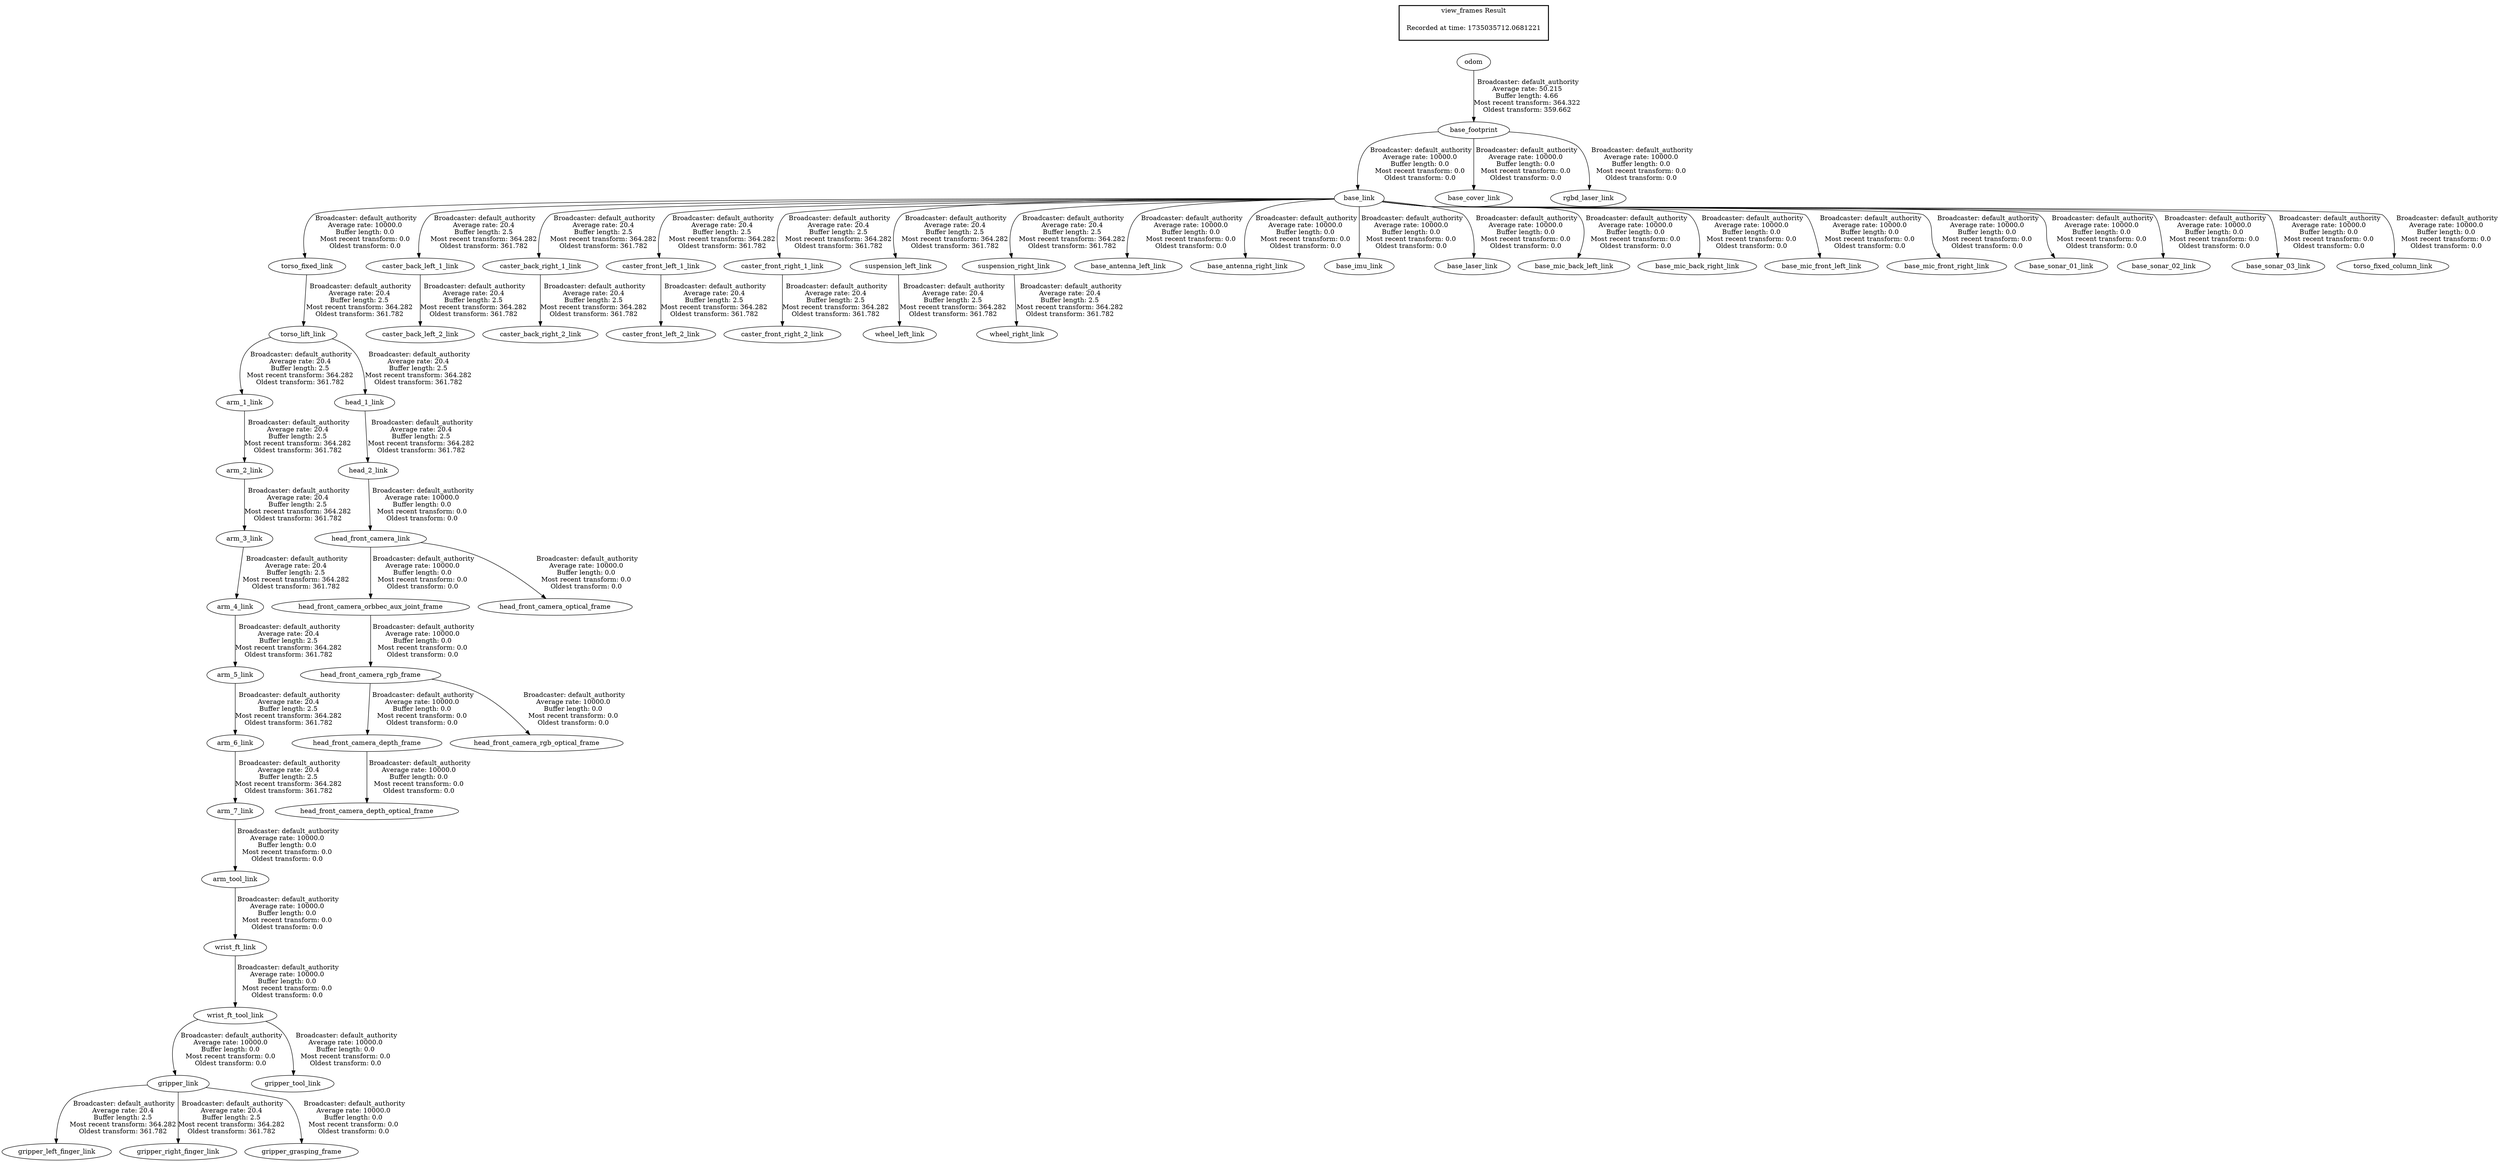 digraph G {
"odom" -> "base_footprint"[label=" Broadcaster: default_authority\nAverage rate: 50.215\nBuffer length: 4.66\nMost recent transform: 364.322\nOldest transform: 359.662\n"];
"torso_lift_link" -> "arm_1_link"[label=" Broadcaster: default_authority\nAverage rate: 20.4\nBuffer length: 2.5\nMost recent transform: 364.282\nOldest transform: 361.782\n"];
"torso_fixed_link" -> "torso_lift_link"[label=" Broadcaster: default_authority\nAverage rate: 20.4\nBuffer length: 2.5\nMost recent transform: 364.282\nOldest transform: 361.782\n"];
"arm_1_link" -> "arm_2_link"[label=" Broadcaster: default_authority\nAverage rate: 20.4\nBuffer length: 2.5\nMost recent transform: 364.282\nOldest transform: 361.782\n"];
"arm_2_link" -> "arm_3_link"[label=" Broadcaster: default_authority\nAverage rate: 20.4\nBuffer length: 2.5\nMost recent transform: 364.282\nOldest transform: 361.782\n"];
"arm_3_link" -> "arm_4_link"[label=" Broadcaster: default_authority\nAverage rate: 20.4\nBuffer length: 2.5\nMost recent transform: 364.282\nOldest transform: 361.782\n"];
"arm_4_link" -> "arm_5_link"[label=" Broadcaster: default_authority\nAverage rate: 20.4\nBuffer length: 2.5\nMost recent transform: 364.282\nOldest transform: 361.782\n"];
"arm_5_link" -> "arm_6_link"[label=" Broadcaster: default_authority\nAverage rate: 20.4\nBuffer length: 2.5\nMost recent transform: 364.282\nOldest transform: 361.782\n"];
"arm_6_link" -> "arm_7_link"[label=" Broadcaster: default_authority\nAverage rate: 20.4\nBuffer length: 2.5\nMost recent transform: 364.282\nOldest transform: 361.782\n"];
"base_link" -> "caster_back_left_1_link"[label=" Broadcaster: default_authority\nAverage rate: 20.4\nBuffer length: 2.5\nMost recent transform: 364.282\nOldest transform: 361.782\n"];
"base_footprint" -> "base_link"[label=" Broadcaster: default_authority\nAverage rate: 10000.0\nBuffer length: 0.0\nMost recent transform: 0.0\nOldest transform: 0.0\n"];
"caster_back_left_1_link" -> "caster_back_left_2_link"[label=" Broadcaster: default_authority\nAverage rate: 20.4\nBuffer length: 2.5\nMost recent transform: 364.282\nOldest transform: 361.782\n"];
"base_link" -> "caster_back_right_1_link"[label=" Broadcaster: default_authority\nAverage rate: 20.4\nBuffer length: 2.5\nMost recent transform: 364.282\nOldest transform: 361.782\n"];
"caster_back_right_1_link" -> "caster_back_right_2_link"[label=" Broadcaster: default_authority\nAverage rate: 20.4\nBuffer length: 2.5\nMost recent transform: 364.282\nOldest transform: 361.782\n"];
"base_link" -> "caster_front_left_1_link"[label=" Broadcaster: default_authority\nAverage rate: 20.4\nBuffer length: 2.5\nMost recent transform: 364.282\nOldest transform: 361.782\n"];
"caster_front_left_1_link" -> "caster_front_left_2_link"[label=" Broadcaster: default_authority\nAverage rate: 20.4\nBuffer length: 2.5\nMost recent transform: 364.282\nOldest transform: 361.782\n"];
"base_link" -> "caster_front_right_1_link"[label=" Broadcaster: default_authority\nAverage rate: 20.4\nBuffer length: 2.5\nMost recent transform: 364.282\nOldest transform: 361.782\n"];
"caster_front_right_1_link" -> "caster_front_right_2_link"[label=" Broadcaster: default_authority\nAverage rate: 20.4\nBuffer length: 2.5\nMost recent transform: 364.282\nOldest transform: 361.782\n"];
"gripper_link" -> "gripper_left_finger_link"[label=" Broadcaster: default_authority\nAverage rate: 20.4\nBuffer length: 2.5\nMost recent transform: 364.282\nOldest transform: 361.782\n"];
"wrist_ft_tool_link" -> "gripper_link"[label=" Broadcaster: default_authority\nAverage rate: 10000.0\nBuffer length: 0.0\nMost recent transform: 0.0\nOldest transform: 0.0\n"];
"gripper_link" -> "gripper_right_finger_link"[label=" Broadcaster: default_authority\nAverage rate: 20.4\nBuffer length: 2.5\nMost recent transform: 364.282\nOldest transform: 361.782\n"];
"torso_lift_link" -> "head_1_link"[label=" Broadcaster: default_authority\nAverage rate: 20.4\nBuffer length: 2.5\nMost recent transform: 364.282\nOldest transform: 361.782\n"];
"head_1_link" -> "head_2_link"[label=" Broadcaster: default_authority\nAverage rate: 20.4\nBuffer length: 2.5\nMost recent transform: 364.282\nOldest transform: 361.782\n"];
"base_link" -> "suspension_left_link"[label=" Broadcaster: default_authority\nAverage rate: 20.4\nBuffer length: 2.5\nMost recent transform: 364.282\nOldest transform: 361.782\n"];
"base_link" -> "suspension_right_link"[label=" Broadcaster: default_authority\nAverage rate: 20.4\nBuffer length: 2.5\nMost recent transform: 364.282\nOldest transform: 361.782\n"];
"base_link" -> "torso_fixed_link"[label=" Broadcaster: default_authority\nAverage rate: 10000.0\nBuffer length: 0.0\nMost recent transform: 0.0\nOldest transform: 0.0\n"];
"suspension_left_link" -> "wheel_left_link"[label=" Broadcaster: default_authority\nAverage rate: 20.4\nBuffer length: 2.5\nMost recent transform: 364.282\nOldest transform: 361.782\n"];
"suspension_right_link" -> "wheel_right_link"[label=" Broadcaster: default_authority\nAverage rate: 20.4\nBuffer length: 2.5\nMost recent transform: 364.282\nOldest transform: 361.782\n"];
"arm_7_link" -> "arm_tool_link"[label=" Broadcaster: default_authority\nAverage rate: 10000.0\nBuffer length: 0.0\nMost recent transform: 0.0\nOldest transform: 0.0\n"];
"base_link" -> "base_antenna_left_link"[label=" Broadcaster: default_authority\nAverage rate: 10000.0\nBuffer length: 0.0\nMost recent transform: 0.0\nOldest transform: 0.0\n"];
"base_link" -> "base_antenna_right_link"[label=" Broadcaster: default_authority\nAverage rate: 10000.0\nBuffer length: 0.0\nMost recent transform: 0.0\nOldest transform: 0.0\n"];
"base_link" -> "base_imu_link"[label=" Broadcaster: default_authority\nAverage rate: 10000.0\nBuffer length: 0.0\nMost recent transform: 0.0\nOldest transform: 0.0\n"];
"base_link" -> "base_laser_link"[label=" Broadcaster: default_authority\nAverage rate: 10000.0\nBuffer length: 0.0\nMost recent transform: 0.0\nOldest transform: 0.0\n"];
"base_link" -> "base_mic_back_left_link"[label=" Broadcaster: default_authority\nAverage rate: 10000.0\nBuffer length: 0.0\nMost recent transform: 0.0\nOldest transform: 0.0\n"];
"base_link" -> "base_mic_back_right_link"[label=" Broadcaster: default_authority\nAverage rate: 10000.0\nBuffer length: 0.0\nMost recent transform: 0.0\nOldest transform: 0.0\n"];
"base_link" -> "base_mic_front_left_link"[label=" Broadcaster: default_authority\nAverage rate: 10000.0\nBuffer length: 0.0\nMost recent transform: 0.0\nOldest transform: 0.0\n"];
"base_link" -> "base_mic_front_right_link"[label=" Broadcaster: default_authority\nAverage rate: 10000.0\nBuffer length: 0.0\nMost recent transform: 0.0\nOldest transform: 0.0\n"];
"base_link" -> "base_sonar_01_link"[label=" Broadcaster: default_authority\nAverage rate: 10000.0\nBuffer length: 0.0\nMost recent transform: 0.0\nOldest transform: 0.0\n"];
"base_link" -> "base_sonar_02_link"[label=" Broadcaster: default_authority\nAverage rate: 10000.0\nBuffer length: 0.0\nMost recent transform: 0.0\nOldest transform: 0.0\n"];
"base_link" -> "base_sonar_03_link"[label=" Broadcaster: default_authority\nAverage rate: 10000.0\nBuffer length: 0.0\nMost recent transform: 0.0\nOldest transform: 0.0\n"];
"base_footprint" -> "base_cover_link"[label=" Broadcaster: default_authority\nAverage rate: 10000.0\nBuffer length: 0.0\nMost recent transform: 0.0\nOldest transform: 0.0\n"];
"gripper_link" -> "gripper_grasping_frame"[label=" Broadcaster: default_authority\nAverage rate: 10000.0\nBuffer length: 0.0\nMost recent transform: 0.0\nOldest transform: 0.0\n"];
"wrist_ft_link" -> "wrist_ft_tool_link"[label=" Broadcaster: default_authority\nAverage rate: 10000.0\nBuffer length: 0.0\nMost recent transform: 0.0\nOldest transform: 0.0\n"];
"wrist_ft_tool_link" -> "gripper_tool_link"[label=" Broadcaster: default_authority\nAverage rate: 10000.0\nBuffer length: 0.0\nMost recent transform: 0.0\nOldest transform: 0.0\n"];
"head_front_camera_rgb_frame" -> "head_front_camera_depth_frame"[label=" Broadcaster: default_authority\nAverage rate: 10000.0\nBuffer length: 0.0\nMost recent transform: 0.0\nOldest transform: 0.0\n"];
"head_front_camera_orbbec_aux_joint_frame" -> "head_front_camera_rgb_frame"[label=" Broadcaster: default_authority\nAverage rate: 10000.0\nBuffer length: 0.0\nMost recent transform: 0.0\nOldest transform: 0.0\n"];
"head_front_camera_depth_frame" -> "head_front_camera_depth_optical_frame"[label=" Broadcaster: default_authority\nAverage rate: 10000.0\nBuffer length: 0.0\nMost recent transform: 0.0\nOldest transform: 0.0\n"];
"head_2_link" -> "head_front_camera_link"[label=" Broadcaster: default_authority\nAverage rate: 10000.0\nBuffer length: 0.0\nMost recent transform: 0.0\nOldest transform: 0.0\n"];
"head_front_camera_link" -> "head_front_camera_optical_frame"[label=" Broadcaster: default_authority\nAverage rate: 10000.0\nBuffer length: 0.0\nMost recent transform: 0.0\nOldest transform: 0.0\n"];
"head_front_camera_link" -> "head_front_camera_orbbec_aux_joint_frame"[label=" Broadcaster: default_authority\nAverage rate: 10000.0\nBuffer length: 0.0\nMost recent transform: 0.0\nOldest transform: 0.0\n"];
"head_front_camera_rgb_frame" -> "head_front_camera_rgb_optical_frame"[label=" Broadcaster: default_authority\nAverage rate: 10000.0\nBuffer length: 0.0\nMost recent transform: 0.0\nOldest transform: 0.0\n"];
"base_footprint" -> "rgbd_laser_link"[label=" Broadcaster: default_authority\nAverage rate: 10000.0\nBuffer length: 0.0\nMost recent transform: 0.0\nOldest transform: 0.0\n"];
"base_link" -> "torso_fixed_column_link"[label=" Broadcaster: default_authority\nAverage rate: 10000.0\nBuffer length: 0.0\nMost recent transform: 0.0\nOldest transform: 0.0\n"];
"arm_tool_link" -> "wrist_ft_link"[label=" Broadcaster: default_authority\nAverage rate: 10000.0\nBuffer length: 0.0\nMost recent transform: 0.0\nOldest transform: 0.0\n"];
edge [style=invis];
 subgraph cluster_legend { style=bold; color=black; label ="view_frames Result";
"Recorded at time: 1735035712.0681221"[ shape=plaintext ] ;
}->"odom";
}